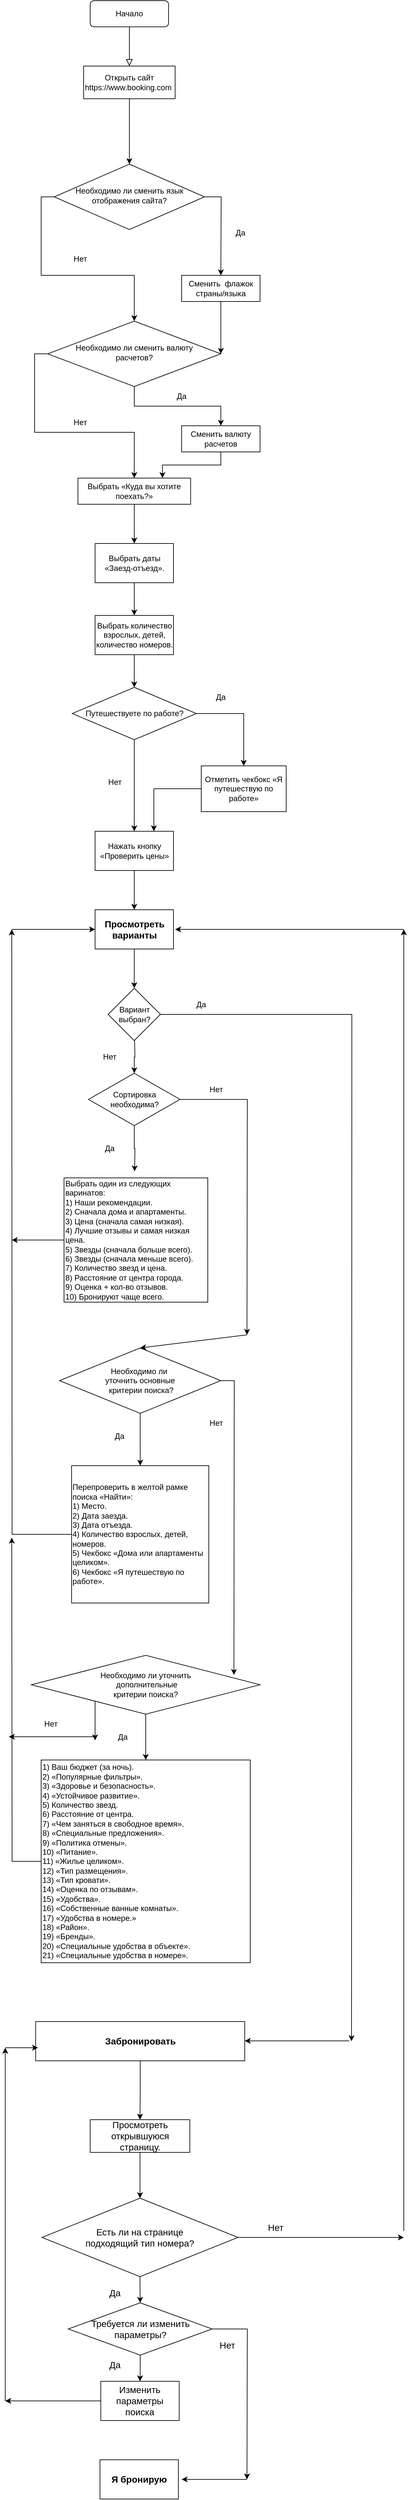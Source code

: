 <mxfile version="16.6.4" type="github">
  <diagram id="C5RBs43oDa-KdzZeNtuy" name="Page-1">
    <mxGraphModel dx="1210" dy="661" grid="1" gridSize="10" guides="1" tooltips="1" connect="1" arrows="1" fold="1" page="1" pageScale="1" pageWidth="827" pageHeight="1169" math="0" shadow="0">
      <root>
        <mxCell id="WIyWlLk6GJQsqaUBKTNV-0" />
        <mxCell id="WIyWlLk6GJQsqaUBKTNV-1" parent="WIyWlLk6GJQsqaUBKTNV-0" />
        <mxCell id="WIyWlLk6GJQsqaUBKTNV-2" value="" style="rounded=0;html=1;jettySize=auto;orthogonalLoop=1;fontSize=11;endArrow=block;endFill=0;endSize=8;strokeWidth=1;shadow=0;labelBackgroundColor=none;edgeStyle=orthogonalEdgeStyle;" parent="WIyWlLk6GJQsqaUBKTNV-1" source="WIyWlLk6GJQsqaUBKTNV-3" edge="1">
          <mxGeometry relative="1" as="geometry">
            <mxPoint x="220" y="110" as="targetPoint" />
          </mxGeometry>
        </mxCell>
        <mxCell id="WIyWlLk6GJQsqaUBKTNV-3" value="Начало" style="rounded=1;whiteSpace=wrap;html=1;fontSize=12;glass=0;strokeWidth=1;shadow=0;" parent="WIyWlLk6GJQsqaUBKTNV-1" vertex="1">
          <mxGeometry x="160" y="10" width="120" height="40" as="geometry" />
        </mxCell>
        <mxCell id="BFL_2XHOUMs97H4_P7Qg-10" style="edgeStyle=orthogonalEdgeStyle;rounded=0;orthogonalLoop=1;jettySize=auto;html=1;" parent="WIyWlLk6GJQsqaUBKTNV-1" source="WIyWlLk6GJQsqaUBKTNV-6" edge="1">
          <mxGeometry relative="1" as="geometry">
            <mxPoint x="360" y="430" as="targetPoint" />
          </mxGeometry>
        </mxCell>
        <mxCell id="BFL_2XHOUMs97H4_P7Qg-12" style="edgeStyle=orthogonalEdgeStyle;rounded=0;orthogonalLoop=1;jettySize=auto;html=1;exitX=0;exitY=0.5;exitDx=0;exitDy=0;entryX=0.5;entryY=0;entryDx=0;entryDy=0;" parent="WIyWlLk6GJQsqaUBKTNV-1" source="WIyWlLk6GJQsqaUBKTNV-6" target="WIyWlLk6GJQsqaUBKTNV-10" edge="1">
          <mxGeometry relative="1" as="geometry">
            <mxPoint x="220" y="490" as="targetPoint" />
          </mxGeometry>
        </mxCell>
        <mxCell id="WIyWlLk6GJQsqaUBKTNV-6" value="Необходимо ли сменить язык отображения сайта?" style="rhombus;whiteSpace=wrap;html=1;shadow=0;fontFamily=Helvetica;fontSize=12;align=center;strokeWidth=1;spacing=6;spacingTop=-4;" parent="WIyWlLk6GJQsqaUBKTNV-1" vertex="1">
          <mxGeometry x="105" y="260" width="230" height="100" as="geometry" />
        </mxCell>
        <mxCell id="BFL_2XHOUMs97H4_P7Qg-19" style="edgeStyle=orthogonalEdgeStyle;rounded=0;orthogonalLoop=1;jettySize=auto;html=1;exitX=0.5;exitY=1;exitDx=0;exitDy=0;entryX=1;entryY=0.5;entryDx=0;entryDy=0;" parent="WIyWlLk6GJQsqaUBKTNV-1" source="WIyWlLk6GJQsqaUBKTNV-7" target="WIyWlLk6GJQsqaUBKTNV-10" edge="1">
          <mxGeometry relative="1" as="geometry">
            <Array as="points">
              <mxPoint x="360" y="500" />
              <mxPoint x="360" y="500" />
            </Array>
          </mxGeometry>
        </mxCell>
        <mxCell id="WIyWlLk6GJQsqaUBKTNV-7" value="Сменить&amp;nbsp; флажок страны/языка" style="whiteSpace=wrap;html=1;fontSize=12;glass=0;strokeWidth=1;shadow=0;" parent="WIyWlLk6GJQsqaUBKTNV-1" vertex="1">
          <mxGeometry x="300" y="430" width="120" height="40" as="geometry" />
        </mxCell>
        <mxCell id="BFL_2XHOUMs97H4_P7Qg-21" style="edgeStyle=orthogonalEdgeStyle;rounded=0;orthogonalLoop=1;jettySize=auto;html=1;entryX=0.5;entryY=0;entryDx=0;entryDy=0;" parent="WIyWlLk6GJQsqaUBKTNV-1" source="WIyWlLk6GJQsqaUBKTNV-10" target="WIyWlLk6GJQsqaUBKTNV-12" edge="1">
          <mxGeometry relative="1" as="geometry" />
        </mxCell>
        <mxCell id="WIyWlLk6GJQsqaUBKTNV-10" value="Необходимо ли сменить валюту &lt;br&gt;расчетов?" style="rhombus;whiteSpace=wrap;html=1;shadow=0;fontFamily=Helvetica;fontSize=12;align=center;strokeWidth=1;spacing=6;spacingTop=-4;" parent="WIyWlLk6GJQsqaUBKTNV-1" vertex="1">
          <mxGeometry x="95" y="500" width="265" height="100" as="geometry" />
        </mxCell>
        <mxCell id="BFL_2XHOUMs97H4_P7Qg-31" value="" style="edgeStyle=orthogonalEdgeStyle;rounded=0;orthogonalLoop=1;jettySize=auto;html=1;" parent="WIyWlLk6GJQsqaUBKTNV-1" source="WIyWlLk6GJQsqaUBKTNV-11" target="BFL_2XHOUMs97H4_P7Qg-28" edge="1">
          <mxGeometry relative="1" as="geometry" />
        </mxCell>
        <mxCell id="WIyWlLk6GJQsqaUBKTNV-11" value="Выбрать «Куда вы хотите поехать?»" style="whiteSpace=wrap;html=1;fontSize=12;glass=0;strokeWidth=1;shadow=0;" parent="WIyWlLk6GJQsqaUBKTNV-1" vertex="1">
          <mxGeometry x="141.25" y="740" width="172.5" height="40" as="geometry" />
        </mxCell>
        <mxCell id="BFL_2XHOUMs97H4_P7Qg-27" style="edgeStyle=orthogonalEdgeStyle;rounded=0;orthogonalLoop=1;jettySize=auto;html=1;exitX=0.5;exitY=1;exitDx=0;exitDy=0;entryX=0.75;entryY=0;entryDx=0;entryDy=0;" parent="WIyWlLk6GJQsqaUBKTNV-1" source="WIyWlLk6GJQsqaUBKTNV-12" target="WIyWlLk6GJQsqaUBKTNV-11" edge="1">
          <mxGeometry relative="1" as="geometry" />
        </mxCell>
        <mxCell id="WIyWlLk6GJQsqaUBKTNV-12" value="Сменить валюту расчетов" style="whiteSpace=wrap;html=1;fontSize=12;glass=0;strokeWidth=1;shadow=0;" parent="WIyWlLk6GJQsqaUBKTNV-1" vertex="1">
          <mxGeometry x="300" y="660" width="120" height="40" as="geometry" />
        </mxCell>
        <mxCell id="BFL_2XHOUMs97H4_P7Qg-2" style="edgeStyle=orthogonalEdgeStyle;rounded=0;orthogonalLoop=1;jettySize=auto;html=1;entryX=0.5;entryY=0;entryDx=0;entryDy=0;" parent="WIyWlLk6GJQsqaUBKTNV-1" source="BFL_2XHOUMs97H4_P7Qg-0" target="WIyWlLk6GJQsqaUBKTNV-6" edge="1">
          <mxGeometry relative="1" as="geometry" />
        </mxCell>
        <mxCell id="BFL_2XHOUMs97H4_P7Qg-0" value="Открыть сайт https://www.booking.com&amp;nbsp;" style="whiteSpace=wrap;html=1;" parent="WIyWlLk6GJQsqaUBKTNV-1" vertex="1">
          <mxGeometry x="150" y="110" width="140" height="50" as="geometry" />
        </mxCell>
        <mxCell id="BFL_2XHOUMs97H4_P7Qg-4" value="Да" style="text;html=1;strokeColor=none;fillColor=none;align=center;verticalAlign=middle;whiteSpace=wrap;rounded=0;" parent="WIyWlLk6GJQsqaUBKTNV-1" vertex="1">
          <mxGeometry x="360" y="350" width="60" height="30" as="geometry" />
        </mxCell>
        <mxCell id="BFL_2XHOUMs97H4_P7Qg-13" value="Нет" style="text;html=1;strokeColor=none;fillColor=none;align=center;verticalAlign=middle;whiteSpace=wrap;rounded=0;" parent="WIyWlLk6GJQsqaUBKTNV-1" vertex="1">
          <mxGeometry x="115" y="390" width="60" height="30" as="geometry" />
        </mxCell>
        <mxCell id="BFL_2XHOUMs97H4_P7Qg-22" value="Да" style="text;html=1;strokeColor=none;fillColor=none;align=center;verticalAlign=middle;whiteSpace=wrap;rounded=0;" parent="WIyWlLk6GJQsqaUBKTNV-1" vertex="1">
          <mxGeometry x="270" y="600" width="60" height="30" as="geometry" />
        </mxCell>
        <mxCell id="BFL_2XHOUMs97H4_P7Qg-24" style="edgeStyle=orthogonalEdgeStyle;rounded=0;orthogonalLoop=1;jettySize=auto;html=1;exitX=0;exitY=0.5;exitDx=0;exitDy=0;entryX=0.5;entryY=0;entryDx=0;entryDy=0;" parent="WIyWlLk6GJQsqaUBKTNV-1" source="WIyWlLk6GJQsqaUBKTNV-10" target="WIyWlLk6GJQsqaUBKTNV-11" edge="1">
          <mxGeometry relative="1" as="geometry">
            <mxPoint x="220" y="670" as="targetPoint" />
          </mxGeometry>
        </mxCell>
        <mxCell id="BFL_2XHOUMs97H4_P7Qg-25" value="Нет" style="text;html=1;strokeColor=none;fillColor=none;align=center;verticalAlign=middle;whiteSpace=wrap;rounded=0;" parent="WIyWlLk6GJQsqaUBKTNV-1" vertex="1">
          <mxGeometry x="115" y="640" width="60" height="30" as="geometry" />
        </mxCell>
        <mxCell id="BFL_2XHOUMs97H4_P7Qg-33" value="" style="edgeStyle=orthogonalEdgeStyle;rounded=0;orthogonalLoop=1;jettySize=auto;html=1;" parent="WIyWlLk6GJQsqaUBKTNV-1" source="BFL_2XHOUMs97H4_P7Qg-28" target="BFL_2XHOUMs97H4_P7Qg-32" edge="1">
          <mxGeometry relative="1" as="geometry" />
        </mxCell>
        <mxCell id="BFL_2XHOUMs97H4_P7Qg-28" value="Выбрать даты «Заезд-отъезд»." style="whiteSpace=wrap;html=1;" parent="WIyWlLk6GJQsqaUBKTNV-1" vertex="1">
          <mxGeometry x="167.5" y="840" width="120" height="60" as="geometry" />
        </mxCell>
        <mxCell id="BFL_2XHOUMs97H4_P7Qg-35" value="" style="edgeStyle=orthogonalEdgeStyle;rounded=0;orthogonalLoop=1;jettySize=auto;html=1;" parent="WIyWlLk6GJQsqaUBKTNV-1" source="BFL_2XHOUMs97H4_P7Qg-32" target="BFL_2XHOUMs97H4_P7Qg-34" edge="1">
          <mxGeometry relative="1" as="geometry" />
        </mxCell>
        <mxCell id="BFL_2XHOUMs97H4_P7Qg-32" value="Выбрать количество взрослых, детей, количество номеров." style="whiteSpace=wrap;html=1;" parent="WIyWlLk6GJQsqaUBKTNV-1" vertex="1">
          <mxGeometry x="167.5" y="950" width="120" height="60" as="geometry" />
        </mxCell>
        <mxCell id="BFL_2XHOUMs97H4_P7Qg-37" style="edgeStyle=orthogonalEdgeStyle;rounded=0;orthogonalLoop=1;jettySize=auto;html=1;entryX=0.5;entryY=0;entryDx=0;entryDy=0;" parent="WIyWlLk6GJQsqaUBKTNV-1" source="BFL_2XHOUMs97H4_P7Qg-34" target="BFL_2XHOUMs97H4_P7Qg-36" edge="1">
          <mxGeometry relative="1" as="geometry">
            <mxPoint x="390" y="1140" as="targetPoint" />
          </mxGeometry>
        </mxCell>
        <mxCell id="BFL_2XHOUMs97H4_P7Qg-40" style="edgeStyle=orthogonalEdgeStyle;rounded=0;orthogonalLoop=1;jettySize=auto;html=1;" parent="WIyWlLk6GJQsqaUBKTNV-1" source="BFL_2XHOUMs97H4_P7Qg-34" target="BFL_2XHOUMs97H4_P7Qg-39" edge="1">
          <mxGeometry relative="1" as="geometry" />
        </mxCell>
        <mxCell id="BFL_2XHOUMs97H4_P7Qg-34" value="Путешествуете по работе?" style="rhombus;whiteSpace=wrap;html=1;" parent="WIyWlLk6GJQsqaUBKTNV-1" vertex="1">
          <mxGeometry x="132.5" y="1060" width="190" height="80" as="geometry" />
        </mxCell>
        <mxCell id="BFL_2XHOUMs97H4_P7Qg-41" style="edgeStyle=orthogonalEdgeStyle;rounded=0;orthogonalLoop=1;jettySize=auto;html=1;entryX=0.75;entryY=0;entryDx=0;entryDy=0;" parent="WIyWlLk6GJQsqaUBKTNV-1" source="BFL_2XHOUMs97H4_P7Qg-36" target="BFL_2XHOUMs97H4_P7Qg-39" edge="1">
          <mxGeometry relative="1" as="geometry" />
        </mxCell>
        <mxCell id="BFL_2XHOUMs97H4_P7Qg-36" value="Отметить чекбокс «Я путешествую по работе»" style="whiteSpace=wrap;html=1;" parent="WIyWlLk6GJQsqaUBKTNV-1" vertex="1">
          <mxGeometry x="330" y="1180" width="130" height="70" as="geometry" />
        </mxCell>
        <mxCell id="BFL_2XHOUMs97H4_P7Qg-38" value="Да" style="text;html=1;strokeColor=none;fillColor=none;align=center;verticalAlign=middle;whiteSpace=wrap;rounded=0;" parent="WIyWlLk6GJQsqaUBKTNV-1" vertex="1">
          <mxGeometry x="330" y="1060" width="60" height="30" as="geometry" />
        </mxCell>
        <mxCell id="CBsSBNwXO_VxB48tIqk5-2" value="" style="edgeStyle=orthogonalEdgeStyle;rounded=0;orthogonalLoop=1;jettySize=auto;html=1;" edge="1" parent="WIyWlLk6GJQsqaUBKTNV-1" source="BFL_2XHOUMs97H4_P7Qg-39" target="CBsSBNwXO_VxB48tIqk5-1">
          <mxGeometry relative="1" as="geometry" />
        </mxCell>
        <mxCell id="BFL_2XHOUMs97H4_P7Qg-39" value="Нажать кнопку «Проверить цены»" style="whiteSpace=wrap;html=1;" parent="WIyWlLk6GJQsqaUBKTNV-1" vertex="1">
          <mxGeometry x="167.5" y="1280" width="120" height="60" as="geometry" />
        </mxCell>
        <mxCell id="BFL_2XHOUMs97H4_P7Qg-42" value="Нет" style="text;html=1;strokeColor=none;fillColor=none;align=center;verticalAlign=middle;whiteSpace=wrap;rounded=0;" parent="WIyWlLk6GJQsqaUBKTNV-1" vertex="1">
          <mxGeometry x="167.5" y="1190" width="60" height="30" as="geometry" />
        </mxCell>
        <mxCell id="CBsSBNwXO_VxB48tIqk5-11" style="edgeStyle=orthogonalEdgeStyle;rounded=0;orthogonalLoop=1;jettySize=auto;html=1;" edge="1" parent="WIyWlLk6GJQsqaUBKTNV-1" source="CBsSBNwXO_VxB48tIqk5-1" target="CBsSBNwXO_VxB48tIqk5-3">
          <mxGeometry relative="1" as="geometry" />
        </mxCell>
        <mxCell id="CBsSBNwXO_VxB48tIqk5-1" value="&lt;font style=&quot;font-size: 14px&quot;&gt;&lt;b&gt;Просмотреть варианты&lt;/b&gt;&lt;/font&gt;" style="rounded=0;whiteSpace=wrap;html=1;" vertex="1" parent="WIyWlLk6GJQsqaUBKTNV-1">
          <mxGeometry x="167.5" y="1400" width="120" height="60" as="geometry" />
        </mxCell>
        <mxCell id="CBsSBNwXO_VxB48tIqk5-4" style="edgeStyle=orthogonalEdgeStyle;rounded=0;orthogonalLoop=1;jettySize=auto;html=1;" edge="1" parent="WIyWlLk6GJQsqaUBKTNV-1" source="CBsSBNwXO_VxB48tIqk5-3">
          <mxGeometry relative="1" as="geometry">
            <mxPoint x="560" y="3130" as="targetPoint" />
          </mxGeometry>
        </mxCell>
        <mxCell id="CBsSBNwXO_VxB48tIqk5-22" value="" style="edgeStyle=orthogonalEdgeStyle;rounded=0;orthogonalLoop=1;jettySize=auto;html=1;" edge="1" parent="WIyWlLk6GJQsqaUBKTNV-1" target="CBsSBNwXO_VxB48tIqk5-12">
          <mxGeometry relative="1" as="geometry">
            <mxPoint x="228" y="1600" as="sourcePoint" />
          </mxGeometry>
        </mxCell>
        <mxCell id="CBsSBNwXO_VxB48tIqk5-3" value="Вариант выбран?" style="rhombus;whiteSpace=wrap;html=1;" vertex="1" parent="WIyWlLk6GJQsqaUBKTNV-1">
          <mxGeometry x="187.5" y="1520" width="80" height="80" as="geometry" />
        </mxCell>
        <mxCell id="CBsSBNwXO_VxB48tIqk5-6" value="Да" style="text;html=1;strokeColor=none;fillColor=none;align=center;verticalAlign=middle;whiteSpace=wrap;rounded=0;" vertex="1" parent="WIyWlLk6GJQsqaUBKTNV-1">
          <mxGeometry x="300" y="1530" width="60" height="30" as="geometry" />
        </mxCell>
        <mxCell id="CBsSBNwXO_VxB48tIqk5-14" value="Нет" style="text;html=1;strokeColor=none;fillColor=none;align=center;verticalAlign=middle;whiteSpace=wrap;rounded=0;" vertex="1" parent="WIyWlLk6GJQsqaUBKTNV-1">
          <mxGeometry x="160" y="1610" width="60" height="30" as="geometry" />
        </mxCell>
        <mxCell id="CBsSBNwXO_VxB48tIqk5-43" style="edgeStyle=orthogonalEdgeStyle;rounded=0;orthogonalLoop=1;jettySize=auto;html=1;" edge="1" parent="WIyWlLk6GJQsqaUBKTNV-1" source="CBsSBNwXO_VxB48tIqk5-17">
          <mxGeometry relative="1" as="geometry">
            <mxPoint x="40" y="1905" as="targetPoint" />
          </mxGeometry>
        </mxCell>
        <mxCell id="CBsSBNwXO_VxB48tIqk5-17" value="Выбрать один из следующих варинатов:&lt;br&gt;&lt;div&gt;1)&lt;span&gt;	&lt;/span&gt;Наши рекомендации.&lt;/div&gt;&lt;div&gt;2)&lt;span&gt;	&lt;/span&gt;Сначала дома и апартаменты.&lt;/div&gt;&lt;div&gt;3)&lt;span&gt;	&lt;/span&gt;Цена (сначала самая низкая).&lt;/div&gt;&lt;div&gt;4)&lt;span&gt;	&lt;/span&gt;Лучшие отзывы и самая низкая цена.&lt;/div&gt;&lt;div&gt;5)&lt;span&gt;	&lt;/span&gt;Звезды (сначала больше всего).&lt;/div&gt;&lt;div&gt;6)&lt;span&gt;	&lt;/span&gt;Звезды (сначала меньше всего).&lt;/div&gt;&lt;div&gt;7)&lt;span&gt;	&lt;/span&gt;Количество звезд и цена.&lt;/div&gt;&lt;div&gt;8)&lt;span&gt;	&lt;/span&gt;Расстояние от центра города.&lt;/div&gt;&lt;div&gt;9)&lt;span&gt;	&lt;/span&gt;Оценка + кол-во отзывов.&lt;/div&gt;&lt;div&gt;10)&lt;span&gt;	&lt;/span&gt;Бронируют чаще всего.&lt;/div&gt;" style="rounded=0;whiteSpace=wrap;html=1;align=left;" vertex="1" parent="WIyWlLk6GJQsqaUBKTNV-1">
          <mxGeometry x="120" y="1810" width="220" height="190" as="geometry" />
        </mxCell>
        <mxCell id="CBsSBNwXO_VxB48tIqk5-19" value="Да" style="text;html=1;strokeColor=none;fillColor=none;align=center;verticalAlign=middle;whiteSpace=wrap;rounded=0;" vertex="1" parent="WIyWlLk6GJQsqaUBKTNV-1">
          <mxGeometry x="160" y="1750" width="60" height="30" as="geometry" />
        </mxCell>
        <mxCell id="CBsSBNwXO_VxB48tIqk5-25" value="" style="endArrow=classic;html=1;rounded=0;startArrow=none;" edge="1" parent="WIyWlLk6GJQsqaUBKTNV-1" source="CBsSBNwXO_VxB48tIqk5-12">
          <mxGeometry width="50" height="50" relative="1" as="geometry">
            <mxPoint x="210" y="1720" as="sourcePoint" />
            <mxPoint x="260" y="1670" as="targetPoint" />
          </mxGeometry>
        </mxCell>
        <mxCell id="CBsSBNwXO_VxB48tIqk5-30" style="edgeStyle=orthogonalEdgeStyle;rounded=0;orthogonalLoop=1;jettySize=auto;html=1;" edge="1" parent="WIyWlLk6GJQsqaUBKTNV-1" source="CBsSBNwXO_VxB48tIqk5-12">
          <mxGeometry relative="1" as="geometry">
            <mxPoint x="400" y="2050" as="targetPoint" />
          </mxGeometry>
        </mxCell>
        <mxCell id="CBsSBNwXO_VxB48tIqk5-32" style="edgeStyle=orthogonalEdgeStyle;rounded=0;orthogonalLoop=1;jettySize=auto;html=1;" edge="1" parent="WIyWlLk6GJQsqaUBKTNV-1" source="CBsSBNwXO_VxB48tIqk5-12">
          <mxGeometry relative="1" as="geometry">
            <mxPoint x="228" y="1800" as="targetPoint" />
          </mxGeometry>
        </mxCell>
        <mxCell id="CBsSBNwXO_VxB48tIqk5-12" value="Сортировка необходима?" style="rhombus;whiteSpace=wrap;html=1;" vertex="1" parent="WIyWlLk6GJQsqaUBKTNV-1">
          <mxGeometry x="157.5" y="1650" width="140" height="80" as="geometry" />
        </mxCell>
        <mxCell id="CBsSBNwXO_VxB48tIqk5-26" value="" style="endArrow=none;html=1;rounded=0;" edge="1" parent="WIyWlLk6GJQsqaUBKTNV-1" target="CBsSBNwXO_VxB48tIqk5-12">
          <mxGeometry width="50" height="50" relative="1" as="geometry">
            <mxPoint x="210" y="1720" as="sourcePoint" />
            <mxPoint x="260" y="1670" as="targetPoint" />
          </mxGeometry>
        </mxCell>
        <mxCell id="CBsSBNwXO_VxB48tIqk5-27" value="" style="endArrow=classic;html=1;rounded=0;" edge="1" parent="WIyWlLk6GJQsqaUBKTNV-1" target="CBsSBNwXO_VxB48tIqk5-12">
          <mxGeometry width="50" height="50" relative="1" as="geometry">
            <mxPoint x="210" y="1720" as="sourcePoint" />
            <mxPoint x="260" y="1670" as="targetPoint" />
          </mxGeometry>
        </mxCell>
        <mxCell id="CBsSBNwXO_VxB48tIqk5-28" value="" style="endArrow=classic;html=1;rounded=0;" edge="1" parent="WIyWlLk6GJQsqaUBKTNV-1">
          <mxGeometry width="50" height="50" relative="1" as="geometry">
            <mxPoint x="40" y="1430" as="sourcePoint" />
            <mxPoint x="167.5" y="1430" as="targetPoint" />
          </mxGeometry>
        </mxCell>
        <mxCell id="CBsSBNwXO_VxB48tIqk5-31" value="Нет" style="text;html=1;strokeColor=none;fillColor=none;align=center;verticalAlign=middle;whiteSpace=wrap;rounded=0;" vertex="1" parent="WIyWlLk6GJQsqaUBKTNV-1">
          <mxGeometry x="322.5" y="1660" width="60" height="30" as="geometry" />
        </mxCell>
        <mxCell id="CBsSBNwXO_VxB48tIqk5-38" value="" style="edgeStyle=orthogonalEdgeStyle;rounded=0;orthogonalLoop=1;jettySize=auto;html=1;" edge="1" parent="WIyWlLk6GJQsqaUBKTNV-1" source="CBsSBNwXO_VxB48tIqk5-33" target="CBsSBNwXO_VxB48tIqk5-37">
          <mxGeometry relative="1" as="geometry" />
        </mxCell>
        <mxCell id="CBsSBNwXO_VxB48tIqk5-45" style="edgeStyle=orthogonalEdgeStyle;rounded=0;orthogonalLoop=1;jettySize=auto;html=1;" edge="1" parent="WIyWlLk6GJQsqaUBKTNV-1" source="CBsSBNwXO_VxB48tIqk5-33">
          <mxGeometry relative="1" as="geometry">
            <mxPoint x="380" y="2570" as="targetPoint" />
          </mxGeometry>
        </mxCell>
        <mxCell id="CBsSBNwXO_VxB48tIqk5-33" value="Необходимо ли&amp;nbsp;&lt;br&gt;уточнить основные&lt;br&gt;&amp;nbsp;критерии поиска?" style="rhombus;whiteSpace=wrap;html=1;" vertex="1" parent="WIyWlLk6GJQsqaUBKTNV-1">
          <mxGeometry x="113.13" y="2070" width="246.87" height="100" as="geometry" />
        </mxCell>
        <mxCell id="CBsSBNwXO_VxB48tIqk5-36" value="" style="endArrow=classic;html=1;rounded=0;entryX=0.5;entryY=0;entryDx=0;entryDy=0;" edge="1" parent="WIyWlLk6GJQsqaUBKTNV-1" target="CBsSBNwXO_VxB48tIqk5-33">
          <mxGeometry width="50" height="50" relative="1" as="geometry">
            <mxPoint x="400" y="2050" as="sourcePoint" />
            <mxPoint x="100" y="2040" as="targetPoint" />
          </mxGeometry>
        </mxCell>
        <mxCell id="CBsSBNwXO_VxB48tIqk5-40" style="edgeStyle=orthogonalEdgeStyle;rounded=0;orthogonalLoop=1;jettySize=auto;html=1;" edge="1" parent="WIyWlLk6GJQsqaUBKTNV-1" source="CBsSBNwXO_VxB48tIqk5-37">
          <mxGeometry relative="1" as="geometry">
            <mxPoint x="40" y="1430" as="targetPoint" />
          </mxGeometry>
        </mxCell>
        <mxCell id="CBsSBNwXO_VxB48tIqk5-37" value="&lt;div style=&quot;text-align: left&quot;&gt;Перепроверить в желтой рамке поиска «Найти»:&lt;/div&gt;&lt;div style=&quot;text-align: left&quot;&gt;1)&lt;span&gt;	&lt;/span&gt;Место.&lt;/div&gt;&lt;div style=&quot;text-align: left&quot;&gt;2)&lt;span&gt;	&lt;/span&gt;Дата заезда.&lt;/div&gt;&lt;div style=&quot;text-align: left&quot;&gt;3)&lt;span&gt;	&lt;/span&gt;Дата отъезда.&lt;/div&gt;&lt;div style=&quot;text-align: left&quot;&gt;4)&lt;span&gt;	&lt;/span&gt;Количество взрослых, детей, номеров.&lt;/div&gt;&lt;div style=&quot;text-align: left&quot;&gt;5) Чекбокс «Дома или апартаменты целиком».&lt;br&gt;&lt;/div&gt;&lt;div style=&quot;text-align: left&quot;&gt;6) Чекбокс «Я путешествую по работе».&lt;br&gt;&lt;/div&gt;" style="whiteSpace=wrap;html=1;aspect=fixed;" vertex="1" parent="WIyWlLk6GJQsqaUBKTNV-1">
          <mxGeometry x="131.57" y="2250" width="210" height="210" as="geometry" />
        </mxCell>
        <mxCell id="CBsSBNwXO_VxB48tIqk5-39" value="Да" style="text;html=1;strokeColor=none;fillColor=none;align=center;verticalAlign=middle;whiteSpace=wrap;rounded=0;" vertex="1" parent="WIyWlLk6GJQsqaUBKTNV-1">
          <mxGeometry x="175" y="2190" width="60" height="30" as="geometry" />
        </mxCell>
        <mxCell id="CBsSBNwXO_VxB48tIqk5-49" value="" style="edgeStyle=orthogonalEdgeStyle;rounded=0;orthogonalLoop=1;jettySize=auto;html=1;" edge="1" parent="WIyWlLk6GJQsqaUBKTNV-1" source="CBsSBNwXO_VxB48tIqk5-44" target="CBsSBNwXO_VxB48tIqk5-47">
          <mxGeometry relative="1" as="geometry" />
        </mxCell>
        <mxCell id="CBsSBNwXO_VxB48tIqk5-44" value="Необходимо ли уточнить&lt;br&gt;&amp;nbsp;дополнительные &lt;br&gt;критерии поиска?" style="rhombus;whiteSpace=wrap;html=1;" vertex="1" parent="WIyWlLk6GJQsqaUBKTNV-1">
          <mxGeometry x="70" y="2540" width="350" height="90" as="geometry" />
        </mxCell>
        <mxCell id="CBsSBNwXO_VxB48tIqk5-46" value="Нет" style="text;html=1;strokeColor=none;fillColor=none;align=center;verticalAlign=middle;whiteSpace=wrap;rounded=0;" vertex="1" parent="WIyWlLk6GJQsqaUBKTNV-1">
          <mxGeometry x="322.5" y="2170" width="60" height="30" as="geometry" />
        </mxCell>
        <mxCell id="CBsSBNwXO_VxB48tIqk5-53" style="edgeStyle=orthogonalEdgeStyle;rounded=0;orthogonalLoop=1;jettySize=auto;html=1;" edge="1" parent="WIyWlLk6GJQsqaUBKTNV-1" source="CBsSBNwXO_VxB48tIqk5-47">
          <mxGeometry relative="1" as="geometry">
            <mxPoint x="40" y="2360" as="targetPoint" />
          </mxGeometry>
        </mxCell>
        <mxCell id="CBsSBNwXO_VxB48tIqk5-47" value="&lt;div&gt;1)&lt;span&gt;	&lt;/span&gt;Ваш бюджет (за ночь).&lt;/div&gt;&lt;div&gt;2)&lt;span&gt;	&lt;/span&gt;«Популярные фильтры».&lt;/div&gt;&lt;div&gt;3)&lt;span&gt;	&lt;/span&gt;«Здоровье и безопасность».&lt;/div&gt;&lt;div&gt;4)&lt;span&gt;	&lt;/span&gt;«Устойчивое развитие».&lt;/div&gt;&lt;div&gt;5)&lt;span&gt;	&lt;/span&gt;Количество звезд.&lt;/div&gt;&lt;div&gt;6)&lt;span&gt;	&lt;/span&gt;Расстояние от центра.&lt;/div&gt;&lt;div&gt;7)&lt;span&gt;	&lt;/span&gt;«Чем заняться в свободное время».&lt;/div&gt;&lt;div&gt;8)&lt;span&gt;	&lt;/span&gt;«Специальные предложения».&lt;/div&gt;&lt;div&gt;9)&lt;span&gt;	&lt;/span&gt;«Политика отмены».&lt;/div&gt;&lt;div&gt;10)&lt;span&gt;	&lt;/span&gt;«Питание».&lt;/div&gt;&lt;div&gt;11)&lt;span&gt;	&lt;/span&gt;«Жилье целиком».&lt;/div&gt;&lt;div&gt;12)&lt;span&gt;	&lt;/span&gt;«Тип размещения».&lt;/div&gt;&lt;div&gt;13)&lt;span&gt;	&lt;/span&gt;«Тип кровати».&lt;/div&gt;&lt;div&gt;14)&lt;span&gt;	&lt;/span&gt;«Оценка по отзывам».&lt;/div&gt;&lt;div&gt;15)&lt;span&gt;	&lt;/span&gt;«Удобства».&lt;/div&gt;&lt;div&gt;16)&lt;span&gt;	&lt;/span&gt;«Собственные ванные комнаты».&lt;/div&gt;&lt;div&gt;17)&lt;span&gt;	&lt;/span&gt;«Удобства в номере.»&lt;/div&gt;&lt;div&gt;18)&lt;span&gt;	&lt;/span&gt;«Район».&lt;/div&gt;&lt;div&gt;19)&lt;span&gt;	&lt;/span&gt;«Бренды».&lt;/div&gt;&lt;div&gt;20)&lt;span&gt;	&lt;/span&gt;«Специальные удобства в объекте».&lt;/div&gt;&lt;div&gt;21)&lt;span&gt;	&lt;/span&gt;«Специальные удобства в номере».&lt;/div&gt;" style="rounded=0;whiteSpace=wrap;html=1;align=left;" vertex="1" parent="WIyWlLk6GJQsqaUBKTNV-1">
          <mxGeometry x="85" y="2700" width="320" height="310" as="geometry" />
        </mxCell>
        <mxCell id="CBsSBNwXO_VxB48tIqk5-50" value="Да" style="text;html=1;strokeColor=none;fillColor=none;align=center;verticalAlign=middle;whiteSpace=wrap;rounded=0;" vertex="1" parent="WIyWlLk6GJQsqaUBKTNV-1">
          <mxGeometry x="180" y="2650" width="60" height="30" as="geometry" />
        </mxCell>
        <mxCell id="CBsSBNwXO_VxB48tIqk5-55" value="Нет" style="text;html=1;strokeColor=none;fillColor=none;align=center;verticalAlign=middle;whiteSpace=wrap;rounded=0;" vertex="1" parent="WIyWlLk6GJQsqaUBKTNV-1">
          <mxGeometry x="70" y="2630" width="60" height="30" as="geometry" />
        </mxCell>
        <mxCell id="CBsSBNwXO_VxB48tIqk5-65" value="" style="edgeStyle=orthogonalEdgeStyle;rounded=0;orthogonalLoop=1;jettySize=auto;html=1;fontSize=14;" edge="1" parent="WIyWlLk6GJQsqaUBKTNV-1" source="CBsSBNwXO_VxB48tIqk5-57" target="CBsSBNwXO_VxB48tIqk5-63">
          <mxGeometry relative="1" as="geometry" />
        </mxCell>
        <mxCell id="CBsSBNwXO_VxB48tIqk5-57" value="&lt;b&gt;&lt;font style=&quot;font-size: 14px&quot;&gt;Забронировать&lt;/font&gt;&lt;/b&gt;" style="rounded=0;whiteSpace=wrap;html=1;" vertex="1" parent="WIyWlLk6GJQsqaUBKTNV-1">
          <mxGeometry x="76.57" y="3100" width="320" height="60" as="geometry" />
        </mxCell>
        <mxCell id="CBsSBNwXO_VxB48tIqk5-58" value="" style="endArrow=classic;html=1;rounded=0;fontSize=14;" edge="1" parent="WIyWlLk6GJQsqaUBKTNV-1">
          <mxGeometry width="50" height="50" relative="1" as="geometry">
            <mxPoint x="556.57" y="3129.5" as="sourcePoint" />
            <mxPoint x="396.57" y="3129.5" as="targetPoint" />
          </mxGeometry>
        </mxCell>
        <mxCell id="CBsSBNwXO_VxB48tIqk5-59" value="" style="endArrow=classic;html=1;rounded=0;fontSize=14;" edge="1" parent="WIyWlLk6GJQsqaUBKTNV-1">
          <mxGeometry width="50" height="50" relative="1" as="geometry">
            <mxPoint x="167.5" y="2664.5" as="sourcePoint" />
            <mxPoint x="35.5" y="2664.5" as="targetPoint" />
          </mxGeometry>
        </mxCell>
        <mxCell id="CBsSBNwXO_VxB48tIqk5-62" value="" style="endArrow=classic;html=1;rounded=0;fontSize=14;" edge="1" parent="WIyWlLk6GJQsqaUBKTNV-1">
          <mxGeometry width="50" height="50" relative="1" as="geometry">
            <mxPoint x="167.5" y="2610" as="sourcePoint" />
            <mxPoint x="167.5" y="2670" as="targetPoint" />
          </mxGeometry>
        </mxCell>
        <mxCell id="CBsSBNwXO_VxB48tIqk5-68" value="" style="edgeStyle=orthogonalEdgeStyle;rounded=0;orthogonalLoop=1;jettySize=auto;html=1;fontSize=14;" edge="1" parent="WIyWlLk6GJQsqaUBKTNV-1" source="CBsSBNwXO_VxB48tIqk5-63" target="CBsSBNwXO_VxB48tIqk5-66">
          <mxGeometry relative="1" as="geometry" />
        </mxCell>
        <mxCell id="CBsSBNwXO_VxB48tIqk5-63" value="Просмотреть открывшуюся страницу." style="rounded=0;whiteSpace=wrap;html=1;fontSize=14;" vertex="1" parent="WIyWlLk6GJQsqaUBKTNV-1">
          <mxGeometry x="160" y="3250" width="152.5" height="50" as="geometry" />
        </mxCell>
        <mxCell id="CBsSBNwXO_VxB48tIqk5-82" value="" style="edgeStyle=orthogonalEdgeStyle;rounded=0;orthogonalLoop=1;jettySize=auto;html=1;fontSize=14;" edge="1" parent="WIyWlLk6GJQsqaUBKTNV-1" source="CBsSBNwXO_VxB48tIqk5-66" target="CBsSBNwXO_VxB48tIqk5-69">
          <mxGeometry relative="1" as="geometry" />
        </mxCell>
        <mxCell id="CBsSBNwXO_VxB48tIqk5-87" style="edgeStyle=orthogonalEdgeStyle;rounded=0;orthogonalLoop=1;jettySize=auto;html=1;fontSize=14;" edge="1" parent="WIyWlLk6GJQsqaUBKTNV-1" source="CBsSBNwXO_VxB48tIqk5-66">
          <mxGeometry relative="1" as="geometry">
            <mxPoint x="640" y="3430" as="targetPoint" />
          </mxGeometry>
        </mxCell>
        <mxCell id="CBsSBNwXO_VxB48tIqk5-66" value="Есть ли на странице &lt;br&gt;подходящий тип номера?" style="rhombus;whiteSpace=wrap;html=1;fontSize=14;" vertex="1" parent="WIyWlLk6GJQsqaUBKTNV-1">
          <mxGeometry x="86.25" y="3370" width="300" height="120" as="geometry" />
        </mxCell>
        <mxCell id="CBsSBNwXO_VxB48tIqk5-75" value="" style="edgeStyle=orthogonalEdgeStyle;rounded=0;orthogonalLoop=1;jettySize=auto;html=1;fontSize=14;" edge="1" parent="WIyWlLk6GJQsqaUBKTNV-1" source="CBsSBNwXO_VxB48tIqk5-69" target="CBsSBNwXO_VxB48tIqk5-74">
          <mxGeometry relative="1" as="geometry" />
        </mxCell>
        <mxCell id="CBsSBNwXO_VxB48tIqk5-80" style="edgeStyle=orthogonalEdgeStyle;rounded=0;orthogonalLoop=1;jettySize=auto;html=1;fontSize=14;" edge="1" parent="WIyWlLk6GJQsqaUBKTNV-1" source="CBsSBNwXO_VxB48tIqk5-69">
          <mxGeometry relative="1" as="geometry">
            <mxPoint x="400" y="3800" as="targetPoint" />
          </mxGeometry>
        </mxCell>
        <mxCell id="CBsSBNwXO_VxB48tIqk5-69" value="Требуется ли изменить параметры?" style="rhombus;whiteSpace=wrap;html=1;fontSize=14;" vertex="1" parent="WIyWlLk6GJQsqaUBKTNV-1">
          <mxGeometry x="126.57" y="3530" width="220" height="80" as="geometry" />
        </mxCell>
        <mxCell id="CBsSBNwXO_VxB48tIqk5-73" value="Да" style="text;html=1;strokeColor=none;fillColor=none;align=center;verticalAlign=middle;whiteSpace=wrap;rounded=0;fontSize=14;" vertex="1" parent="WIyWlLk6GJQsqaUBKTNV-1">
          <mxGeometry x="167.5" y="3500" width="60" height="30" as="geometry" />
        </mxCell>
        <mxCell id="CBsSBNwXO_VxB48tIqk5-77" style="edgeStyle=orthogonalEdgeStyle;rounded=0;orthogonalLoop=1;jettySize=auto;html=1;fontSize=14;" edge="1" parent="WIyWlLk6GJQsqaUBKTNV-1" source="CBsSBNwXO_VxB48tIqk5-74">
          <mxGeometry relative="1" as="geometry">
            <mxPoint x="30" y="3680" as="targetPoint" />
          </mxGeometry>
        </mxCell>
        <mxCell id="CBsSBNwXO_VxB48tIqk5-74" value="Изменить параметры поиска" style="rounded=0;whiteSpace=wrap;html=1;fontSize=14;" vertex="1" parent="WIyWlLk6GJQsqaUBKTNV-1">
          <mxGeometry x="176.25" y="3650" width="120" height="60" as="geometry" />
        </mxCell>
        <mxCell id="CBsSBNwXO_VxB48tIqk5-76" value="" style="endArrow=classic;html=1;rounded=0;fontSize=14;" edge="1" parent="WIyWlLk6GJQsqaUBKTNV-1">
          <mxGeometry width="50" height="50" relative="1" as="geometry">
            <mxPoint x="30" y="3680" as="sourcePoint" />
            <mxPoint x="30" y="3140" as="targetPoint" />
          </mxGeometry>
        </mxCell>
        <mxCell id="CBsSBNwXO_VxB48tIqk5-78" value="" style="endArrow=classic;html=1;rounded=0;fontSize=14;entryX=0.011;entryY=0.667;entryDx=0;entryDy=0;entryPerimeter=0;" edge="1" parent="WIyWlLk6GJQsqaUBKTNV-1" target="CBsSBNwXO_VxB48tIqk5-57">
          <mxGeometry width="50" height="50" relative="1" as="geometry">
            <mxPoint x="30" y="3140" as="sourcePoint" />
            <mxPoint x="70" y="3140" as="targetPoint" />
          </mxGeometry>
        </mxCell>
        <mxCell id="CBsSBNwXO_VxB48tIqk5-79" value="Да" style="text;html=1;strokeColor=none;fillColor=none;align=center;verticalAlign=middle;whiteSpace=wrap;rounded=0;fontSize=14;" vertex="1" parent="WIyWlLk6GJQsqaUBKTNV-1">
          <mxGeometry x="167.5" y="3610" width="60" height="30" as="geometry" />
        </mxCell>
        <mxCell id="CBsSBNwXO_VxB48tIqk5-81" value="Нет" style="text;html=1;strokeColor=none;fillColor=none;align=center;verticalAlign=middle;whiteSpace=wrap;rounded=0;fontSize=14;" vertex="1" parent="WIyWlLk6GJQsqaUBKTNV-1">
          <mxGeometry x="340" y="3580" width="60" height="30" as="geometry" />
        </mxCell>
        <mxCell id="CBsSBNwXO_VxB48tIqk5-84" value="&lt;b&gt;Я бронирую&lt;/b&gt;" style="rounded=0;whiteSpace=wrap;html=1;fontSize=14;" vertex="1" parent="WIyWlLk6GJQsqaUBKTNV-1">
          <mxGeometry x="175" y="3770" width="120" height="60" as="geometry" />
        </mxCell>
        <mxCell id="CBsSBNwXO_VxB48tIqk5-85" value="" style="endArrow=classic;html=1;rounded=0;fontSize=14;" edge="1" parent="WIyWlLk6GJQsqaUBKTNV-1">
          <mxGeometry width="50" height="50" relative="1" as="geometry">
            <mxPoint x="400" y="3800" as="sourcePoint" />
            <mxPoint x="300" y="3800" as="targetPoint" />
          </mxGeometry>
        </mxCell>
        <mxCell id="CBsSBNwXO_VxB48tIqk5-88" value="Нет" style="text;html=1;strokeColor=none;fillColor=none;align=center;verticalAlign=middle;whiteSpace=wrap;rounded=0;fontSize=14;" vertex="1" parent="WIyWlLk6GJQsqaUBKTNV-1">
          <mxGeometry x="414" y="3400" width="60" height="30" as="geometry" />
        </mxCell>
        <mxCell id="CBsSBNwXO_VxB48tIqk5-90" value="" style="endArrow=classic;html=1;rounded=0;fontSize=14;" edge="1" parent="WIyWlLk6GJQsqaUBKTNV-1">
          <mxGeometry width="50" height="50" relative="1" as="geometry">
            <mxPoint x="640" y="3420" as="sourcePoint" />
            <mxPoint x="640" y="1430" as="targetPoint" />
          </mxGeometry>
        </mxCell>
        <mxCell id="CBsSBNwXO_VxB48tIqk5-91" value="" style="endArrow=classic;html=1;rounded=0;fontSize=14;" edge="1" parent="WIyWlLk6GJQsqaUBKTNV-1">
          <mxGeometry width="50" height="50" relative="1" as="geometry">
            <mxPoint x="640" y="1430" as="sourcePoint" />
            <mxPoint x="290" y="1430" as="targetPoint" />
          </mxGeometry>
        </mxCell>
      </root>
    </mxGraphModel>
  </diagram>
</mxfile>
